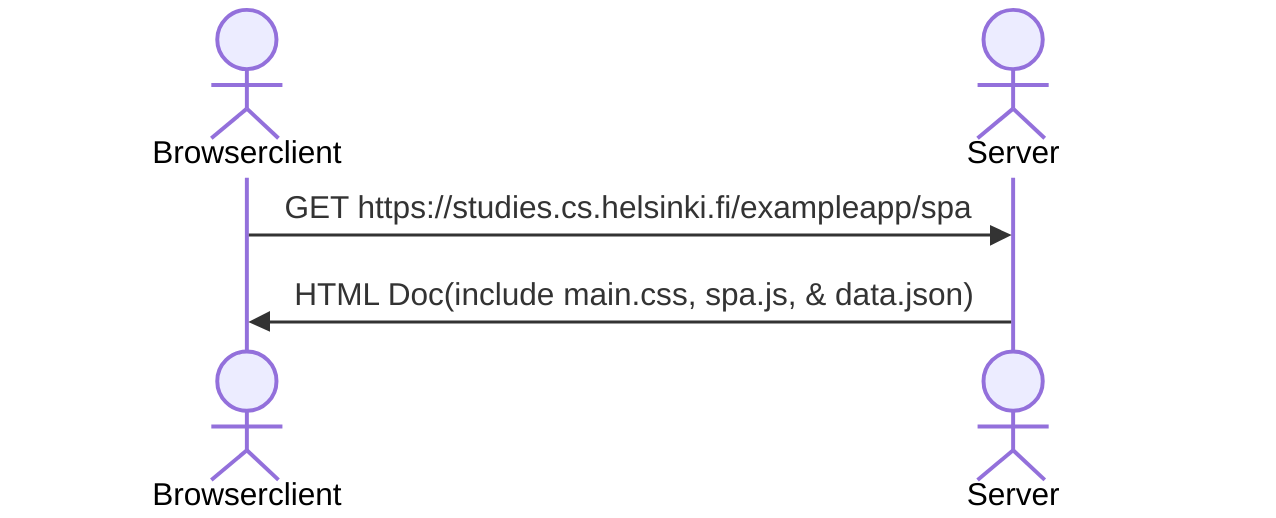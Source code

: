 sequenceDiagram
        actor Browserclient
        actor Server
        Browserclient->>Server: GET https://studies.cs.helsinki.fi/exampleapp/spa
        Server->>Browserclient: HTML Doc(include main.css, spa.js, & data.json)